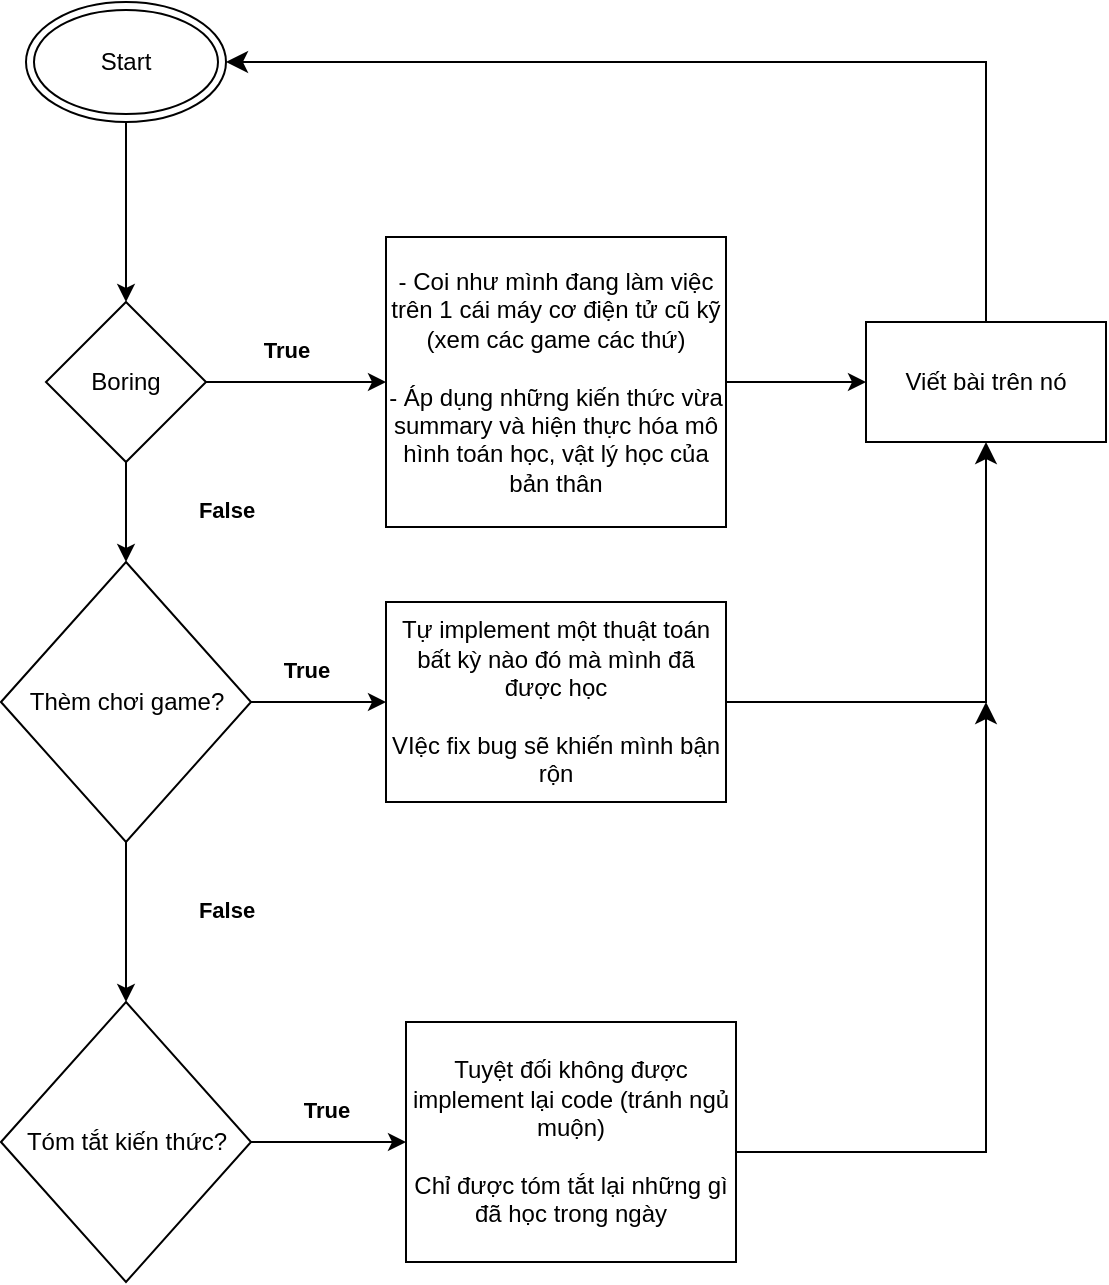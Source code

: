 <mxfile>
    <diagram id="ZIhaNfRa8zTmWMPRmxiT" name="Page-1">
        <mxGraphModel dx="1139" dy="735" grid="1" gridSize="10" guides="1" tooltips="1" connect="1" arrows="1" fold="1" page="1" pageScale="1" pageWidth="850" pageHeight="1100" math="0" shadow="0">
            <root>
                <mxCell id="0"/>
                <mxCell id="1" parent="0"/>
                <mxCell id="11" style="edgeStyle=none;html=1;exitX=0.5;exitY=1;exitDx=0;exitDy=0;entryX=0.5;entryY=0;entryDx=0;entryDy=0;" parent="1" source="2" target="5" edge="1">
                    <mxGeometry relative="1" as="geometry"/>
                </mxCell>
                <mxCell id="2" value="Start" style="ellipse;shape=doubleEllipse;whiteSpace=wrap;html=1;" parent="1" vertex="1">
                    <mxGeometry x="210" y="210" width="100" height="60" as="geometry"/>
                </mxCell>
                <mxCell id="7" value="" style="edgeStyle=none;html=1;" parent="1" source="5" target="6" edge="1">
                    <mxGeometry relative="1" as="geometry"/>
                </mxCell>
                <mxCell id="13" style="edgeStyle=none;html=1;exitX=0.5;exitY=1;exitDx=0;exitDy=0;entryX=0.5;entryY=0;entryDx=0;entryDy=0;" edge="1" parent="1" source="5" target="12">
                    <mxGeometry relative="1" as="geometry"/>
                </mxCell>
                <mxCell id="5" value="Boring" style="rhombus;whiteSpace=wrap;html=1;" parent="1" vertex="1">
                    <mxGeometry x="220" y="360" width="80" height="80" as="geometry"/>
                </mxCell>
                <mxCell id="9" value="" style="edgeStyle=none;html=1;" parent="1" source="6" target="8" edge="1">
                    <mxGeometry relative="1" as="geometry"/>
                </mxCell>
                <mxCell id="6" value="- Coi như mình đang làm việc trên 1 cái máy cơ điện tử cũ kỹ (xem các game các thứ)&lt;br&gt;&lt;br&gt;- Áp dụng những kiến thức vừa summary và hiện thực hóa mô hình toán học, vật lý học của bản thân" style="whiteSpace=wrap;html=1;" parent="1" vertex="1">
                    <mxGeometry x="390" y="327.5" width="170" height="145" as="geometry"/>
                </mxCell>
                <mxCell id="8" value="Viết bài trên nó" style="whiteSpace=wrap;html=1;" parent="1" vertex="1">
                    <mxGeometry x="630" y="370" width="120" height="60" as="geometry"/>
                </mxCell>
                <mxCell id="10" value="" style="edgeStyle=elbowEdgeStyle;elbow=vertical;endArrow=classic;html=1;curved=0;rounded=0;endSize=8;startSize=8;exitX=0.5;exitY=0;exitDx=0;exitDy=0;entryX=1;entryY=0.5;entryDx=0;entryDy=0;" parent="1" source="8" target="2" edge="1">
                    <mxGeometry width="50" height="50" relative="1" as="geometry">
                        <mxPoint x="720" y="300" as="sourcePoint"/>
                        <mxPoint x="770" y="250" as="targetPoint"/>
                        <Array as="points">
                            <mxPoint x="430" y="240"/>
                            <mxPoint x="440" y="210"/>
                            <mxPoint x="710" y="200"/>
                        </Array>
                    </mxGeometry>
                </mxCell>
                <mxCell id="15" value="" style="edgeStyle=none;html=1;" edge="1" parent="1" source="12" target="14">
                    <mxGeometry relative="1" as="geometry"/>
                </mxCell>
                <mxCell id="20" value="" style="edgeStyle=none;html=1;" edge="1" parent="1" source="12" target="19">
                    <mxGeometry relative="1" as="geometry"/>
                </mxCell>
                <mxCell id="12" value="Thèm chơi game?" style="rhombus;whiteSpace=wrap;html=1;" vertex="1" parent="1">
                    <mxGeometry x="197.5" y="490" width="125" height="140" as="geometry"/>
                </mxCell>
                <mxCell id="14" value="Tự implement một thuật toán bất kỳ nào đó mà mình đã được học&lt;br&gt;&lt;br&gt;VIệc fix bug sẽ khiến mình bận rộn" style="whiteSpace=wrap;html=1;" vertex="1" parent="1">
                    <mxGeometry x="390" y="510" width="170" height="100" as="geometry"/>
                </mxCell>
                <mxCell id="18" value="" style="edgeStyle=segmentEdgeStyle;endArrow=classic;html=1;curved=0;rounded=0;endSize=8;startSize=8;entryX=0.5;entryY=1;entryDx=0;entryDy=0;" edge="1" parent="1" target="8">
                    <mxGeometry width="50" height="50" relative="1" as="geometry">
                        <mxPoint x="560" y="560" as="sourcePoint"/>
                        <mxPoint x="610" y="510" as="targetPoint"/>
                        <Array as="points">
                            <mxPoint x="690" y="560"/>
                        </Array>
                    </mxGeometry>
                </mxCell>
                <mxCell id="28" value="" style="edgeStyle=none;html=1;fontSize=11;" edge="1" parent="1" source="19" target="27">
                    <mxGeometry relative="1" as="geometry"/>
                </mxCell>
                <mxCell id="19" value="Tóm tắt kiến thức?" style="rhombus;whiteSpace=wrap;html=1;" vertex="1" parent="1">
                    <mxGeometry x="197.5" y="710" width="125" height="140" as="geometry"/>
                </mxCell>
                <mxCell id="21" value="&lt;font style=&quot;font-size: 11px;&quot;&gt;True&lt;/font&gt;" style="text;strokeColor=none;fillColor=none;html=1;fontSize=24;fontStyle=1;verticalAlign=middle;align=center;" vertex="1" parent="1">
                    <mxGeometry x="290" y="360" width="100" height="40" as="geometry"/>
                </mxCell>
                <mxCell id="22" value="&lt;font style=&quot;font-size: 11px;&quot;&gt;True&lt;/font&gt;" style="text;strokeColor=none;fillColor=none;html=1;fontSize=24;fontStyle=1;verticalAlign=middle;align=center;" vertex="1" parent="1">
                    <mxGeometry x="300" y="520" width="100" height="40" as="geometry"/>
                </mxCell>
                <mxCell id="23" value="&lt;font style=&quot;font-size: 11px;&quot;&gt;False&lt;/font&gt;" style="text;strokeColor=none;fillColor=none;html=1;fontSize=24;fontStyle=1;verticalAlign=middle;align=center;" vertex="1" parent="1">
                    <mxGeometry x="260" y="640" width="100" height="40" as="geometry"/>
                </mxCell>
                <mxCell id="24" value="&lt;font style=&quot;font-size: 11px;&quot;&gt;False&lt;/font&gt;" style="text;strokeColor=none;fillColor=none;html=1;fontSize=24;fontStyle=1;verticalAlign=middle;align=center;" vertex="1" parent="1">
                    <mxGeometry x="260" y="440" width="100" height="40" as="geometry"/>
                </mxCell>
                <mxCell id="25" value="&lt;font style=&quot;font-size: 11px;&quot;&gt;True&lt;/font&gt;" style="text;strokeColor=none;fillColor=none;html=1;fontSize=24;fontStyle=1;verticalAlign=middle;align=center;" vertex="1" parent="1">
                    <mxGeometry x="310" y="740" width="100" height="40" as="geometry"/>
                </mxCell>
                <mxCell id="27" value="Tuyệt đối không được implement lại code (tránh ngủ muộn)&lt;br&gt;&lt;br&gt;Chỉ được tóm tắt lại những gì đã học trong ngày" style="whiteSpace=wrap;html=1;" vertex="1" parent="1">
                    <mxGeometry x="400" y="720" width="165" height="120" as="geometry"/>
                </mxCell>
                <mxCell id="29" value="" style="edgeStyle=segmentEdgeStyle;endArrow=classic;html=1;curved=0;rounded=0;endSize=8;startSize=8;fontSize=11;" edge="1" parent="1">
                    <mxGeometry width="50" height="50" relative="1" as="geometry">
                        <mxPoint x="565" y="785" as="sourcePoint"/>
                        <mxPoint x="690" y="560" as="targetPoint"/>
                        <Array as="points">
                            <mxPoint x="690" y="785"/>
                            <mxPoint x="690" y="735"/>
                        </Array>
                    </mxGeometry>
                </mxCell>
            </root>
        </mxGraphModel>
    </diagram>
</mxfile>